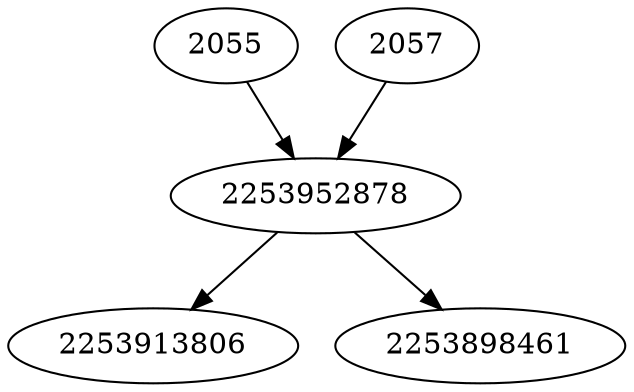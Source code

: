 strict digraph  {
2055;
2057;
2253952878;
2253913806;
2253898461;
2055 -> 2253952878;
2057 -> 2253952878;
2253952878 -> 2253913806;
2253952878 -> 2253898461;
}
